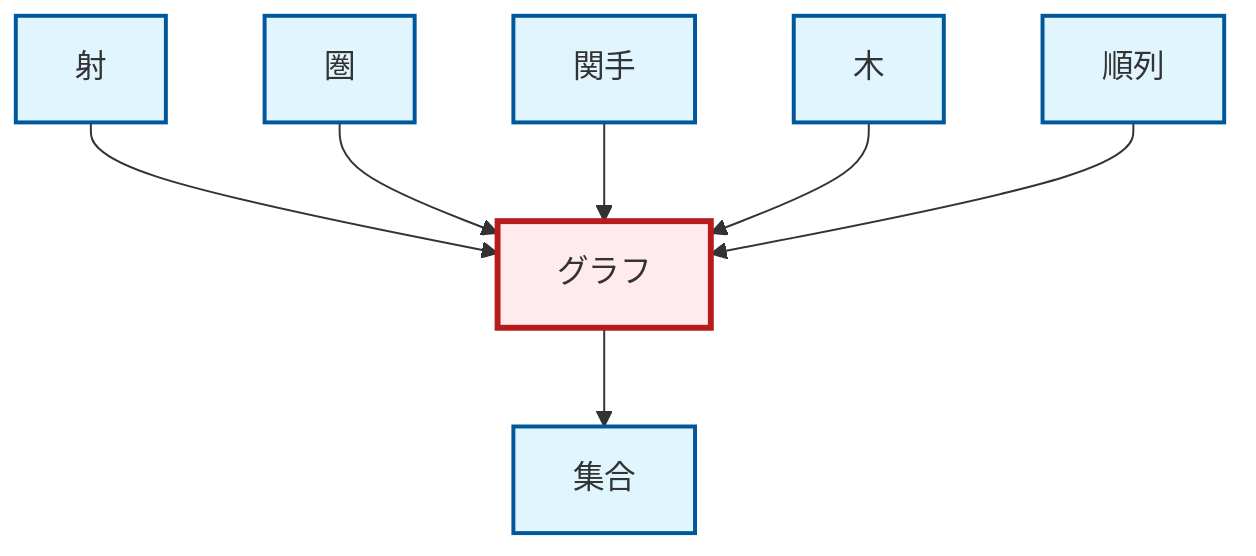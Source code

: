 graph TD
    classDef definition fill:#e1f5fe,stroke:#01579b,stroke-width:2px
    classDef theorem fill:#f3e5f5,stroke:#4a148c,stroke-width:2px
    classDef axiom fill:#fff3e0,stroke:#e65100,stroke-width:2px
    classDef example fill:#e8f5e9,stroke:#1b5e20,stroke-width:2px
    classDef current fill:#ffebee,stroke:#b71c1c,stroke-width:3px
    def-permutation["順列"]:::definition
    def-category["圏"]:::definition
    def-functor["関手"]:::definition
    def-morphism["射"]:::definition
    def-tree["木"]:::definition
    def-graph["グラフ"]:::definition
    def-set["集合"]:::definition
    def-graph --> def-set
    def-morphism --> def-graph
    def-category --> def-graph
    def-functor --> def-graph
    def-tree --> def-graph
    def-permutation --> def-graph
    class def-graph current